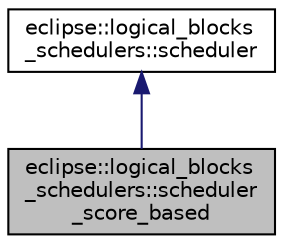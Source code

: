 digraph "eclipse::logical_blocks_schedulers::scheduler_score_based"
{
  edge [fontname="Helvetica",fontsize="10",labelfontname="Helvetica",labelfontsize="10"];
  node [fontname="Helvetica",fontsize="10",shape=record];
  Node1 [label="eclipse::logical_blocks\l_schedulers::scheduler\l_score_based",height=0.2,width=0.4,color="black", fillcolor="grey75", style="filled" fontcolor="black"];
  Node2 -> Node1 [dir="back",color="midnightblue",fontsize="10",style="solid",fontname="Helvetica"];
  Node2 [label="eclipse::logical_blocks\l_schedulers::scheduler",height=0.2,width=0.4,color="black", fillcolor="white", style="filled",URL="$classeclipse_1_1logical__blocks__schedulers_1_1scheduler.html"];
}
